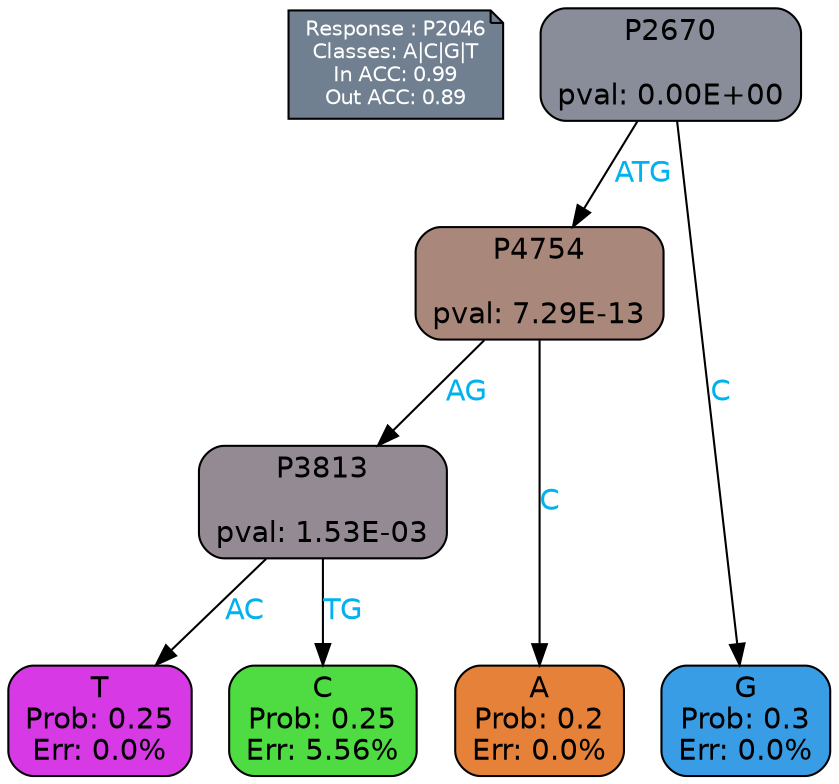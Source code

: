 digraph Tree {
node [shape=box, style="filled, rounded", color="black", fontname=helvetica] ;
graph [ranksep=equally, splines=polylines, bgcolor=transparent, dpi=600] ;
edge [fontname=helvetica] ;
LEGEND [label="Response : P2046
Classes: A|C|G|T
In ACC: 0.99
Out ACC: 0.89
",shape=note,align=left,style=filled,fillcolor="slategray",fontcolor="white",fontsize=10];1 [label="P2670

pval: 0.00E+00", fillcolor="#888d99"] ;
2 [label="P4754

pval: 7.29E-13", fillcolor="#a9877a"] ;
3 [label="P3813

pval: 1.53E-03", fillcolor="#938a93"] ;
4 [label="T
Prob: 0.25
Err: 0.0%", fillcolor="#d739e5"] ;
5 [label="C
Prob: 0.25
Err: 5.56%", fillcolor="#4fdb42"] ;
6 [label="A
Prob: 0.2
Err: 0.0%", fillcolor="#e58139"] ;
7 [label="G
Prob: 0.3
Err: 0.0%", fillcolor="#399de5"] ;
1 -> 2 [label="ATG",fontcolor=deepskyblue2] ;
1 -> 7 [label="C",fontcolor=deepskyblue2] ;
2 -> 3 [label="AG",fontcolor=deepskyblue2] ;
2 -> 6 [label="C",fontcolor=deepskyblue2] ;
3 -> 4 [label="AC",fontcolor=deepskyblue2] ;
3 -> 5 [label="TG",fontcolor=deepskyblue2] ;
{rank = same; 4;5;6;7;}{rank = same; LEGEND;1;}}